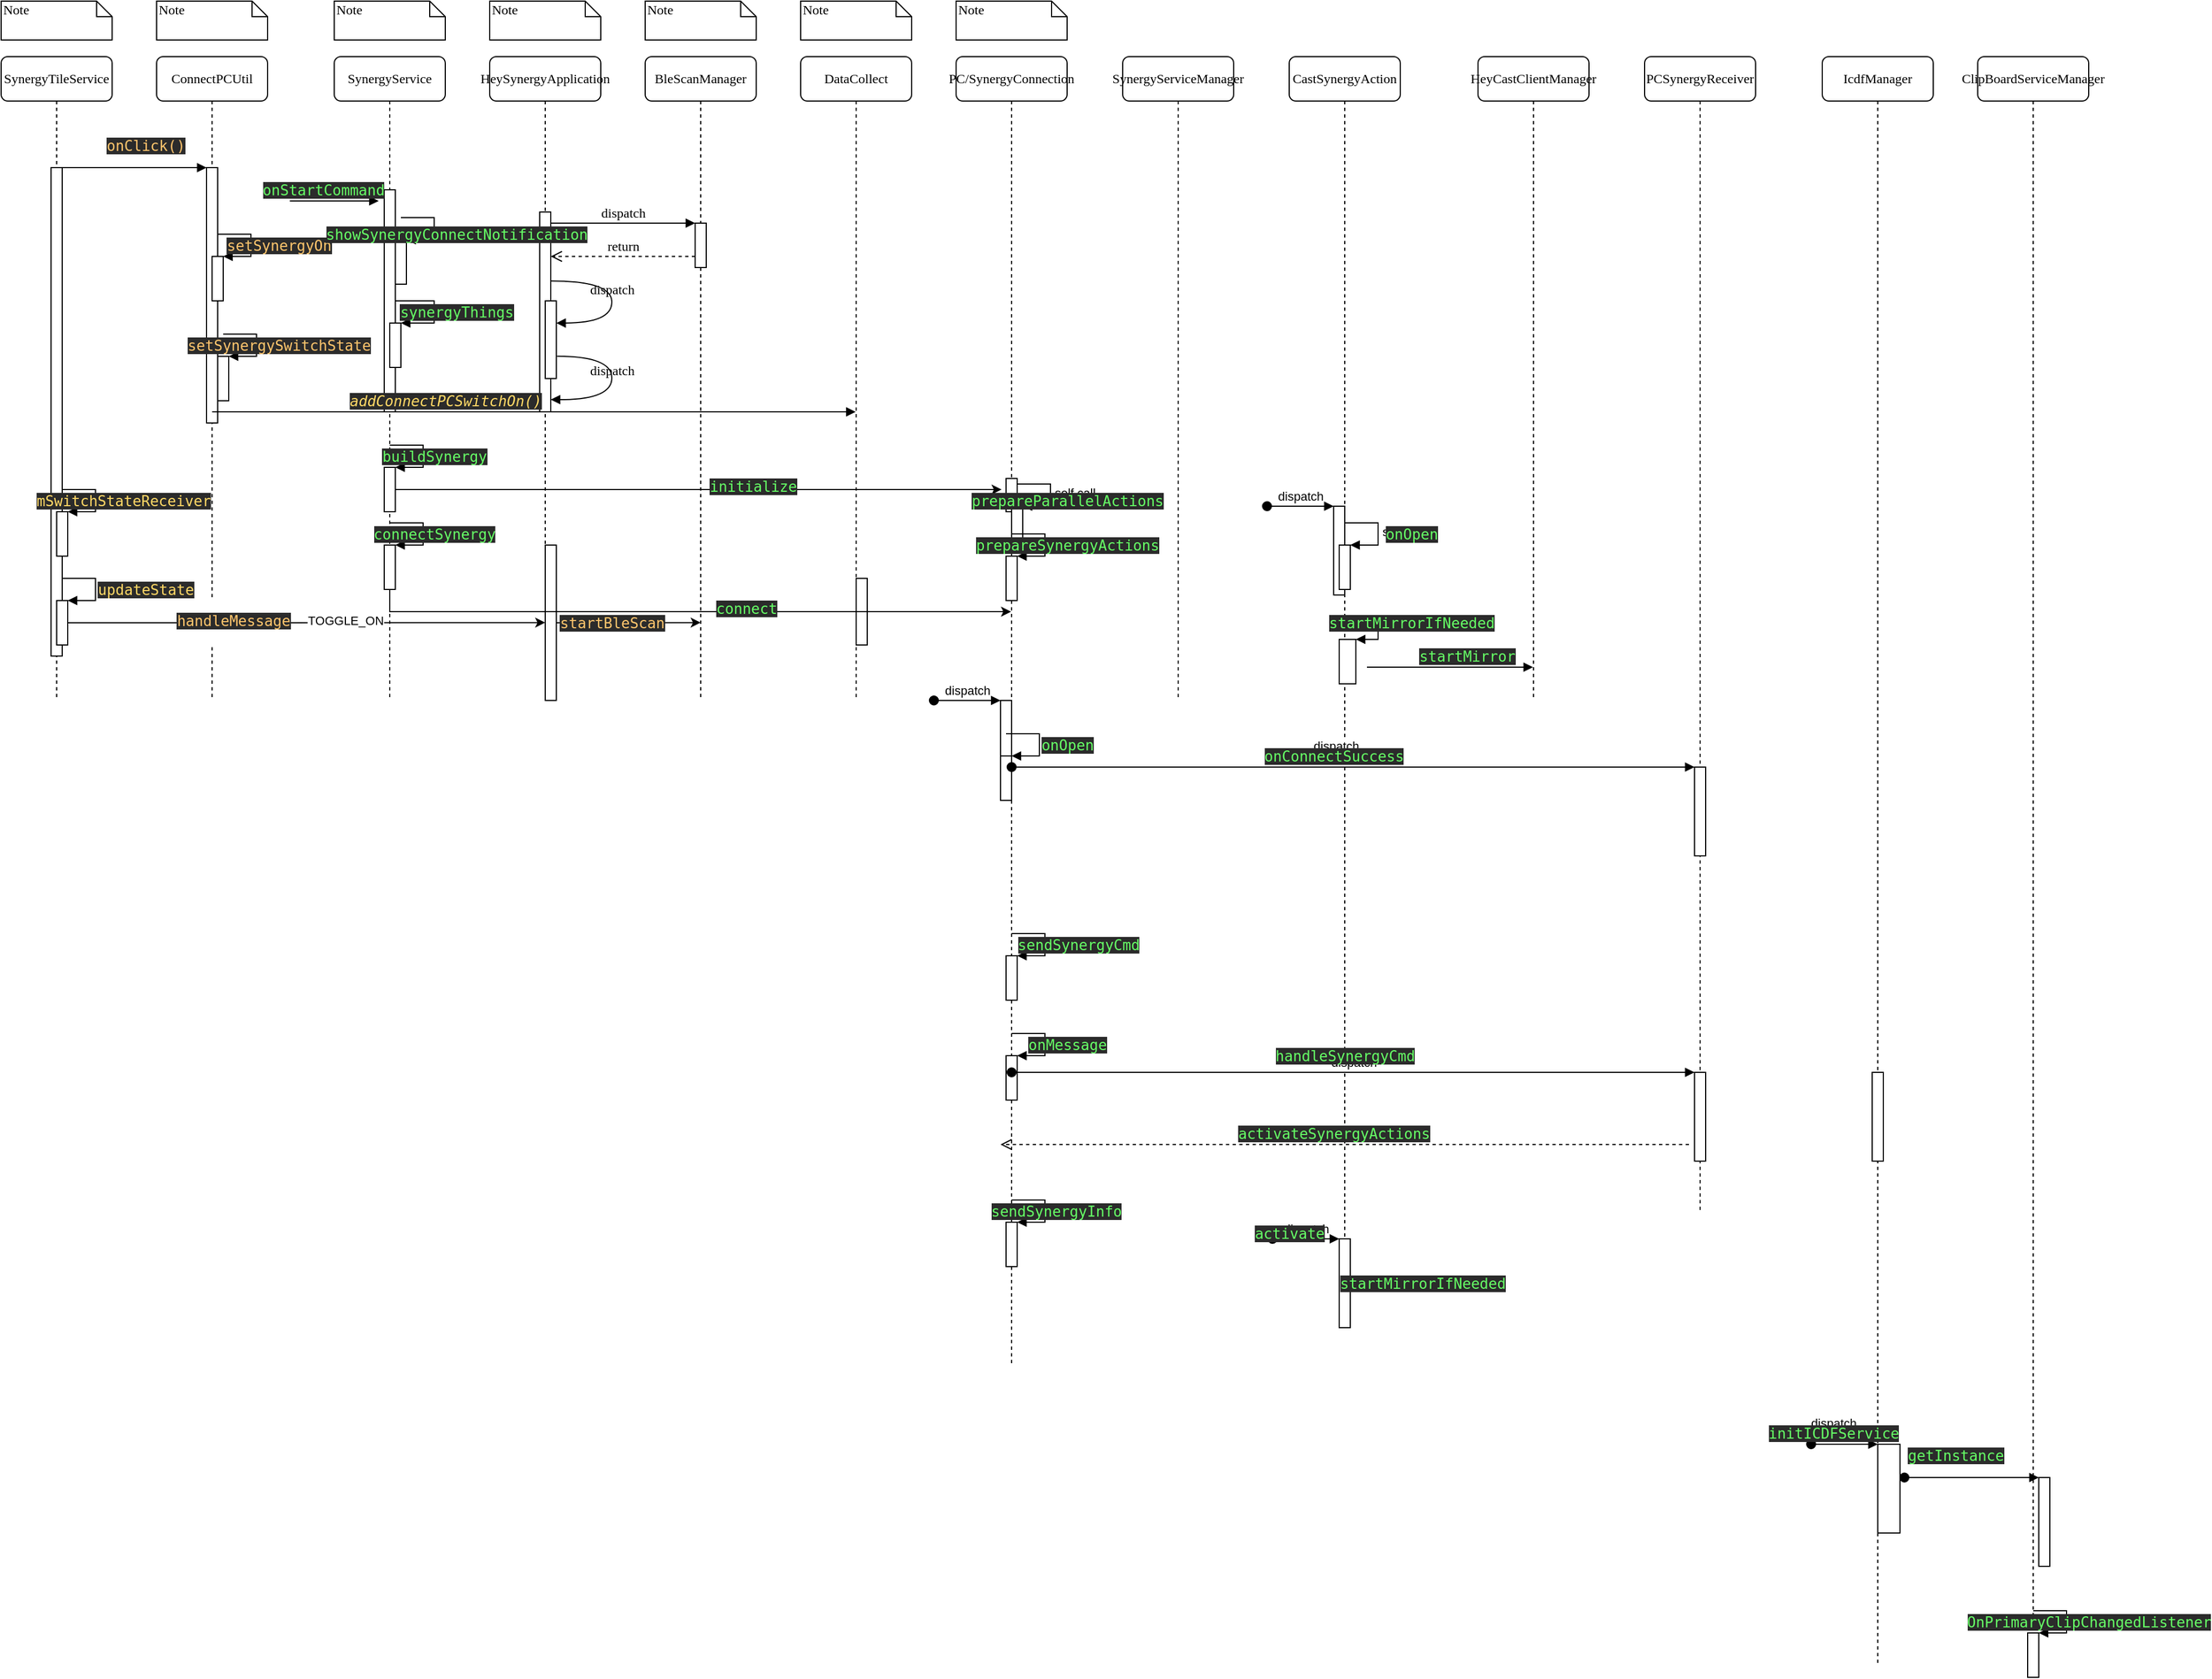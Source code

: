 <mxfile version="14.7.3" type="github">
  <diagram name="Page-1" id="13e1069c-82ec-6db2-03f1-153e76fe0fe0">
    <mxGraphModel dx="2031" dy="1089" grid="1" gridSize="10" guides="1" tooltips="1" connect="1" arrows="0" fold="1" page="1" pageScale="1" pageWidth="1100" pageHeight="850" background="none" math="0" shadow="0">
      <root>
        <mxCell id="0" />
        <mxCell id="1" parent="0" />
        <mxCell id="7baba1c4bc27f4b0-2" value="ConnectPCUtil" style="shape=umlLifeline;perimeter=lifelinePerimeter;whiteSpace=wrap;html=1;container=1;collapsible=0;recursiveResize=0;outlineConnect=0;rounded=1;shadow=0;comic=0;labelBackgroundColor=none;strokeWidth=1;fontFamily=Verdana;fontSize=12;align=center;" parent="1" vertex="1">
          <mxGeometry x="240" y="80" width="100" height="580" as="geometry" />
        </mxCell>
        <mxCell id="7baba1c4bc27f4b0-10" value="" style="html=1;points=[];perimeter=orthogonalPerimeter;rounded=0;shadow=0;comic=0;labelBackgroundColor=none;strokeWidth=1;fontFamily=Verdana;fontSize=12;align=center;" parent="7baba1c4bc27f4b0-2" vertex="1">
          <mxGeometry x="45" y="100" width="10" height="230" as="geometry" />
        </mxCell>
        <mxCell id="bZ2BYmwptKXmW-rIYZp9-3" value="" style="html=1;points=[];perimeter=orthogonalPerimeter;" vertex="1" parent="7baba1c4bc27f4b0-2">
          <mxGeometry x="50" y="180" width="10" height="40" as="geometry" />
        </mxCell>
        <mxCell id="bZ2BYmwptKXmW-rIYZp9-4" value="self call" style="edgeStyle=orthogonalEdgeStyle;html=1;align=left;spacingLeft=2;endArrow=block;rounded=0;entryX=1;entryY=0;" edge="1" target="bZ2BYmwptKXmW-rIYZp9-3" parent="7baba1c4bc27f4b0-2">
          <mxGeometry relative="1" as="geometry">
            <mxPoint x="55" y="160" as="sourcePoint" />
            <Array as="points">
              <mxPoint x="85" y="160" />
            </Array>
          </mxGeometry>
        </mxCell>
        <mxCell id="bZ2BYmwptKXmW-rIYZp9-6" value="" style="html=1;points=[];perimeter=orthogonalPerimeter;" vertex="1" parent="7baba1c4bc27f4b0-2">
          <mxGeometry x="55" y="270" width="10" height="40" as="geometry" />
        </mxCell>
        <mxCell id="bZ2BYmwptKXmW-rIYZp9-7" value="self call" style="edgeStyle=orthogonalEdgeStyle;html=1;align=left;spacingLeft=2;endArrow=block;rounded=0;entryX=1;entryY=0;" edge="1" target="bZ2BYmwptKXmW-rIYZp9-6" parent="7baba1c4bc27f4b0-2">
          <mxGeometry relative="1" as="geometry">
            <mxPoint x="60" y="250" as="sourcePoint" />
            <Array as="points">
              <mxPoint x="90" y="250" />
            </Array>
          </mxGeometry>
        </mxCell>
        <mxCell id="7baba1c4bc27f4b0-3" value="SynergyService" style="shape=umlLifeline;perimeter=lifelinePerimeter;whiteSpace=wrap;html=1;container=1;collapsible=0;recursiveResize=0;outlineConnect=0;rounded=1;shadow=0;comic=0;labelBackgroundColor=none;strokeWidth=1;fontFamily=Verdana;fontSize=12;align=center;" parent="1" vertex="1">
          <mxGeometry x="400" y="80" width="100" height="580" as="geometry" />
        </mxCell>
        <mxCell id="7baba1c4bc27f4b0-13" value="" style="html=1;points=[];perimeter=orthogonalPerimeter;rounded=0;shadow=0;comic=0;labelBackgroundColor=none;strokeWidth=1;fontFamily=Verdana;fontSize=12;align=center;" parent="7baba1c4bc27f4b0-3" vertex="1">
          <mxGeometry x="45" y="120" width="10" height="200" as="geometry" />
        </mxCell>
        <mxCell id="bZ2BYmwptKXmW-rIYZp9-30" value="" style="html=1;points=[];perimeter=orthogonalPerimeter;" vertex="1" parent="7baba1c4bc27f4b0-3">
          <mxGeometry x="55" y="165" width="10" height="40" as="geometry" />
        </mxCell>
        <mxCell id="bZ2BYmwptKXmW-rIYZp9-31" value="self call" style="edgeStyle=orthogonalEdgeStyle;html=1;align=left;spacingLeft=2;endArrow=block;rounded=0;entryX=1;entryY=0;" edge="1" target="bZ2BYmwptKXmW-rIYZp9-30" parent="7baba1c4bc27f4b0-3">
          <mxGeometry x="0.2" y="20" relative="1" as="geometry">
            <mxPoint x="60" y="145" as="sourcePoint" />
            <Array as="points">
              <mxPoint x="90" y="145" />
            </Array>
            <mxPoint as="offset" />
          </mxGeometry>
        </mxCell>
        <mxCell id="bZ2BYmwptKXmW-rIYZp9-33" value="" style="html=1;points=[];perimeter=orthogonalPerimeter;" vertex="1" parent="7baba1c4bc27f4b0-3">
          <mxGeometry x="50" y="240" width="10" height="40" as="geometry" />
        </mxCell>
        <mxCell id="bZ2BYmwptKXmW-rIYZp9-34" value="self call" style="edgeStyle=orthogonalEdgeStyle;html=1;align=left;spacingLeft=2;endArrow=block;rounded=0;entryX=1;entryY=0;" edge="1" target="bZ2BYmwptKXmW-rIYZp9-33" parent="7baba1c4bc27f4b0-3">
          <mxGeometry relative="1" as="geometry">
            <mxPoint x="55" y="220" as="sourcePoint" />
            <Array as="points">
              <mxPoint x="90" y="220" />
              <mxPoint x="90" y="240" />
            </Array>
          </mxGeometry>
        </mxCell>
        <mxCell id="bZ2BYmwptKXmW-rIYZp9-36" value="" style="html=1;points=[];perimeter=orthogonalPerimeter;" vertex="1" parent="7baba1c4bc27f4b0-3">
          <mxGeometry x="45" y="370" width="10" height="40" as="geometry" />
        </mxCell>
        <mxCell id="bZ2BYmwptKXmW-rIYZp9-37" value="self call" style="edgeStyle=orthogonalEdgeStyle;html=1;align=left;spacingLeft=2;endArrow=block;rounded=0;entryX=1;entryY=0;" edge="1" target="bZ2BYmwptKXmW-rIYZp9-36" parent="7baba1c4bc27f4b0-3">
          <mxGeometry relative="1" as="geometry">
            <mxPoint x="50" y="350" as="sourcePoint" />
            <Array as="points">
              <mxPoint x="80" y="350" />
            </Array>
          </mxGeometry>
        </mxCell>
        <mxCell id="bZ2BYmwptKXmW-rIYZp9-39" value="" style="html=1;points=[];perimeter=orthogonalPerimeter;" vertex="1" parent="7baba1c4bc27f4b0-3">
          <mxGeometry x="45" y="440" width="10" height="40" as="geometry" />
        </mxCell>
        <mxCell id="bZ2BYmwptKXmW-rIYZp9-40" value="self call" style="edgeStyle=orthogonalEdgeStyle;html=1;align=left;spacingLeft=2;endArrow=block;rounded=0;entryX=1;entryY=0;" edge="1" target="bZ2BYmwptKXmW-rIYZp9-39" parent="7baba1c4bc27f4b0-3">
          <mxGeometry relative="1" as="geometry">
            <mxPoint x="50" y="420" as="sourcePoint" />
            <Array as="points">
              <mxPoint x="80" y="420" />
            </Array>
          </mxGeometry>
        </mxCell>
        <mxCell id="7baba1c4bc27f4b0-4" value="HeySynergyApplication" style="shape=umlLifeline;perimeter=lifelinePerimeter;whiteSpace=wrap;html=1;container=1;collapsible=0;recursiveResize=0;outlineConnect=0;rounded=1;shadow=0;comic=0;labelBackgroundColor=none;strokeWidth=1;fontFamily=Verdana;fontSize=12;align=center;" parent="1" vertex="1">
          <mxGeometry x="540" y="80" width="100" height="580" as="geometry" />
        </mxCell>
        <mxCell id="7baba1c4bc27f4b0-5" value="BleScanManager" style="shape=umlLifeline;perimeter=lifelinePerimeter;whiteSpace=wrap;html=1;container=1;collapsible=0;recursiveResize=0;outlineConnect=0;rounded=1;shadow=0;comic=0;labelBackgroundColor=none;strokeWidth=1;fontFamily=Verdana;fontSize=12;align=center;" parent="1" vertex="1">
          <mxGeometry x="680" y="80" width="100" height="580" as="geometry" />
        </mxCell>
        <mxCell id="7baba1c4bc27f4b0-6" value="DataCollect" style="shape=umlLifeline;perimeter=lifelinePerimeter;whiteSpace=wrap;html=1;container=1;collapsible=0;recursiveResize=0;outlineConnect=0;rounded=1;shadow=0;comic=0;labelBackgroundColor=none;strokeWidth=1;fontFamily=Verdana;fontSize=12;align=center;" parent="1" vertex="1">
          <mxGeometry x="820" y="80" width="100" height="580" as="geometry" />
        </mxCell>
        <mxCell id="7baba1c4bc27f4b0-7" value="PC/SynergyConnection" style="shape=umlLifeline;perimeter=lifelinePerimeter;whiteSpace=wrap;html=1;container=1;collapsible=0;recursiveResize=0;outlineConnect=0;rounded=1;shadow=0;comic=0;labelBackgroundColor=none;strokeWidth=1;fontFamily=Verdana;fontSize=12;align=center;" parent="1" vertex="1">
          <mxGeometry x="960" y="80" width="100" height="1180" as="geometry" />
        </mxCell>
        <mxCell id="bZ2BYmwptKXmW-rIYZp9-73" value="" style="html=1;points=[];perimeter=orthogonalPerimeter;" vertex="1" parent="7baba1c4bc27f4b0-7">
          <mxGeometry x="40" y="580" width="10" height="80" as="geometry" />
        </mxCell>
        <mxCell id="bZ2BYmwptKXmW-rIYZp9-74" value="dispatch" style="html=1;verticalAlign=bottom;startArrow=oval;endArrow=block;startSize=8;" edge="1" target="bZ2BYmwptKXmW-rIYZp9-73" parent="7baba1c4bc27f4b0-7">
          <mxGeometry relative="1" as="geometry">
            <mxPoint x="-20" y="580" as="sourcePoint" />
          </mxGeometry>
        </mxCell>
        <mxCell id="bZ2BYmwptKXmW-rIYZp9-75" value="" style="html=1;points=[];perimeter=orthogonalPerimeter;" vertex="1" parent="7baba1c4bc27f4b0-7">
          <mxGeometry x="40" y="630" width="10" height="40" as="geometry" />
        </mxCell>
        <mxCell id="bZ2BYmwptKXmW-rIYZp9-76" value="self call" style="edgeStyle=orthogonalEdgeStyle;html=1;align=left;spacingLeft=2;endArrow=block;rounded=0;entryX=1;entryY=0;" edge="1" target="bZ2BYmwptKXmW-rIYZp9-75" parent="7baba1c4bc27f4b0-7">
          <mxGeometry relative="1" as="geometry">
            <mxPoint x="45" y="610" as="sourcePoint" />
            <Array as="points">
              <mxPoint x="75" y="610" />
            </Array>
          </mxGeometry>
        </mxCell>
        <mxCell id="bZ2BYmwptKXmW-rIYZp9-86" value="" style="html=1;points=[];perimeter=orthogonalPerimeter;" vertex="1" parent="7baba1c4bc27f4b0-7">
          <mxGeometry x="45" y="810" width="10" height="40" as="geometry" />
        </mxCell>
        <mxCell id="bZ2BYmwptKXmW-rIYZp9-87" value="self call" style="edgeStyle=orthogonalEdgeStyle;html=1;align=left;spacingLeft=2;endArrow=block;rounded=0;entryX=1;entryY=0;" edge="1" target="bZ2BYmwptKXmW-rIYZp9-86" parent="7baba1c4bc27f4b0-7">
          <mxGeometry relative="1" as="geometry">
            <mxPoint x="50" y="790" as="sourcePoint" />
            <Array as="points">
              <mxPoint x="80" y="790" />
            </Array>
          </mxGeometry>
        </mxCell>
        <mxCell id="bZ2BYmwptKXmW-rIYZp9-89" value="" style="html=1;points=[];perimeter=orthogonalPerimeter;" vertex="1" parent="7baba1c4bc27f4b0-7">
          <mxGeometry x="45" y="900" width="10" height="40" as="geometry" />
        </mxCell>
        <mxCell id="bZ2BYmwptKXmW-rIYZp9-90" value="self call" style="edgeStyle=orthogonalEdgeStyle;html=1;align=left;spacingLeft=2;endArrow=block;rounded=0;entryX=1;entryY=0;" edge="1" target="bZ2BYmwptKXmW-rIYZp9-89" parent="7baba1c4bc27f4b0-7">
          <mxGeometry relative="1" as="geometry">
            <mxPoint x="50" y="880" as="sourcePoint" />
            <Array as="points">
              <mxPoint x="80" y="880" />
            </Array>
          </mxGeometry>
        </mxCell>
        <mxCell id="bZ2BYmwptKXmW-rIYZp9-97" value="" style="html=1;points=[];perimeter=orthogonalPerimeter;" vertex="1" parent="7baba1c4bc27f4b0-7">
          <mxGeometry x="45" y="1050" width="10" height="40" as="geometry" />
        </mxCell>
        <mxCell id="bZ2BYmwptKXmW-rIYZp9-98" value="self call" style="edgeStyle=orthogonalEdgeStyle;html=1;align=left;spacingLeft=2;endArrow=block;rounded=0;entryX=1;entryY=0;" edge="1" target="bZ2BYmwptKXmW-rIYZp9-97" parent="7baba1c4bc27f4b0-7">
          <mxGeometry relative="1" as="geometry">
            <mxPoint x="50" y="1030" as="sourcePoint" />
            <Array as="points">
              <mxPoint x="80" y="1030" />
            </Array>
          </mxGeometry>
        </mxCell>
        <mxCell id="7baba1c4bc27f4b0-8" value="SynergyTileService" style="shape=umlLifeline;perimeter=lifelinePerimeter;whiteSpace=wrap;html=1;container=1;collapsible=0;recursiveResize=0;outlineConnect=0;rounded=1;shadow=0;comic=0;labelBackgroundColor=none;strokeWidth=1;fontFamily=Verdana;fontSize=12;align=center;" parent="1" vertex="1">
          <mxGeometry x="100" y="80" width="100" height="580" as="geometry" />
        </mxCell>
        <mxCell id="7baba1c4bc27f4b0-9" value="" style="html=1;points=[];perimeter=orthogonalPerimeter;rounded=0;shadow=0;comic=0;labelBackgroundColor=none;strokeWidth=1;fontFamily=Verdana;fontSize=12;align=center;" parent="7baba1c4bc27f4b0-8" vertex="1">
          <mxGeometry x="45" y="100" width="10" height="440" as="geometry" />
        </mxCell>
        <mxCell id="bZ2BYmwptKXmW-rIYZp9-11" value="" style="html=1;points=[];perimeter=orthogonalPerimeter;" vertex="1" parent="7baba1c4bc27f4b0-8">
          <mxGeometry x="50" y="410" width="10" height="40" as="geometry" />
        </mxCell>
        <mxCell id="bZ2BYmwptKXmW-rIYZp9-12" value="self call" style="edgeStyle=orthogonalEdgeStyle;html=1;align=left;spacingLeft=2;endArrow=block;rounded=0;entryX=1;entryY=0;" edge="1" target="bZ2BYmwptKXmW-rIYZp9-11" parent="7baba1c4bc27f4b0-8">
          <mxGeometry relative="1" as="geometry">
            <mxPoint x="55" y="390" as="sourcePoint" />
            <Array as="points">
              <mxPoint x="85" y="390" />
            </Array>
          </mxGeometry>
        </mxCell>
        <mxCell id="bZ2BYmwptKXmW-rIYZp9-14" value="" style="html=1;points=[];perimeter=orthogonalPerimeter;" vertex="1" parent="7baba1c4bc27f4b0-8">
          <mxGeometry x="50" y="490" width="10" height="40" as="geometry" />
        </mxCell>
        <mxCell id="bZ2BYmwptKXmW-rIYZp9-15" value="self call" style="edgeStyle=orthogonalEdgeStyle;html=1;align=left;spacingLeft=2;endArrow=block;rounded=0;entryX=1;entryY=0;" edge="1" target="bZ2BYmwptKXmW-rIYZp9-14" parent="7baba1c4bc27f4b0-8">
          <mxGeometry x="0.067" y="25" relative="1" as="geometry">
            <mxPoint x="55" y="470" as="sourcePoint" />
            <Array as="points">
              <mxPoint x="85" y="470" />
            </Array>
            <mxPoint as="offset" />
          </mxGeometry>
        </mxCell>
        <mxCell id="7baba1c4bc27f4b0-16" value="" style="html=1;points=[];perimeter=orthogonalPerimeter;rounded=0;shadow=0;comic=0;labelBackgroundColor=none;strokeWidth=1;fontFamily=Verdana;fontSize=12;align=center;" parent="1" vertex="1">
          <mxGeometry x="585" y="220" width="10" height="180" as="geometry" />
        </mxCell>
        <mxCell id="7baba1c4bc27f4b0-19" value="" style="html=1;points=[];perimeter=orthogonalPerimeter;rounded=0;shadow=0;comic=0;labelBackgroundColor=none;strokeWidth=1;fontFamily=Verdana;fontSize=12;align=center;" parent="1" vertex="1">
          <mxGeometry x="725" y="230" width="10" height="40" as="geometry" />
        </mxCell>
        <mxCell id="7baba1c4bc27f4b0-20" value="dispatch" style="html=1;verticalAlign=bottom;endArrow=block;entryX=0;entryY=0;labelBackgroundColor=none;fontFamily=Verdana;fontSize=12;edgeStyle=elbowEdgeStyle;elbow=vertical;" parent="1" source="7baba1c4bc27f4b0-16" target="7baba1c4bc27f4b0-19" edge="1">
          <mxGeometry relative="1" as="geometry">
            <mxPoint x="650" y="230" as="sourcePoint" />
          </mxGeometry>
        </mxCell>
        <mxCell id="7baba1c4bc27f4b0-21" value="return" style="html=1;verticalAlign=bottom;endArrow=open;dashed=1;endSize=8;labelBackgroundColor=none;fontFamily=Verdana;fontSize=12;edgeStyle=elbowEdgeStyle;elbow=vertical;" parent="1" source="7baba1c4bc27f4b0-19" target="7baba1c4bc27f4b0-16" edge="1">
          <mxGeometry relative="1" as="geometry">
            <mxPoint x="650" y="306" as="targetPoint" />
            <Array as="points">
              <mxPoint x="670" y="260" />
              <mxPoint x="700" y="260" />
            </Array>
          </mxGeometry>
        </mxCell>
        <mxCell id="bZ2BYmwptKXmW-rIYZp9-26" style="edgeStyle=orthogonalEdgeStyle;rounded=0;orthogonalLoop=1;jettySize=auto;html=1;entryX=0.5;entryY=0.879;entryDx=0;entryDy=0;entryPerimeter=0;" edge="1" parent="1" source="7baba1c4bc27f4b0-22" target="7baba1c4bc27f4b0-5">
          <mxGeometry relative="1" as="geometry" />
        </mxCell>
        <mxCell id="7baba1c4bc27f4b0-22" value="" style="html=1;points=[];perimeter=orthogonalPerimeter;rounded=0;shadow=0;comic=0;labelBackgroundColor=none;strokeWidth=1;fontFamily=Verdana;fontSize=12;align=center;" parent="1" vertex="1">
          <mxGeometry x="590" y="520" width="10" height="140" as="geometry" />
        </mxCell>
        <mxCell id="7baba1c4bc27f4b0-25" value="" style="html=1;points=[];perimeter=orthogonalPerimeter;rounded=0;shadow=0;comic=0;labelBackgroundColor=none;strokeColor=#000000;strokeWidth=1;fillColor=#FFFFFF;fontFamily=Verdana;fontSize=12;fontColor=#000000;align=center;" parent="1" vertex="1">
          <mxGeometry x="1005" y="460" width="10" height="30" as="geometry" />
        </mxCell>
        <mxCell id="7baba1c4bc27f4b0-28" value="" style="html=1;points=[];perimeter=orthogonalPerimeter;rounded=0;shadow=0;comic=0;labelBackgroundColor=none;strokeWidth=1;fontFamily=Verdana;fontSize=12;align=center;" parent="1" vertex="1">
          <mxGeometry x="870" y="550" width="10" height="60" as="geometry" />
        </mxCell>
        <mxCell id="7baba1c4bc27f4b0-11" value="dispatch" style="html=1;verticalAlign=bottom;endArrow=block;entryX=0;entryY=0;labelBackgroundColor=none;fontFamily=Verdana;fontSize=12;edgeStyle=elbowEdgeStyle;elbow=vertical;" parent="1" source="7baba1c4bc27f4b0-9" target="7baba1c4bc27f4b0-10" edge="1">
          <mxGeometry y="10" relative="1" as="geometry">
            <mxPoint x="220" y="190" as="sourcePoint" />
            <mxPoint as="offset" />
          </mxGeometry>
        </mxCell>
        <mxCell id="7baba1c4bc27f4b0-34" value="" style="html=1;points=[];perimeter=orthogonalPerimeter;rounded=0;shadow=0;comic=0;labelBackgroundColor=none;strokeWidth=1;fontFamily=Verdana;fontSize=12;align=center;" parent="1" vertex="1">
          <mxGeometry x="590" y="300" width="10" height="70" as="geometry" />
        </mxCell>
        <mxCell id="7baba1c4bc27f4b0-35" value="dispatch" style="html=1;verticalAlign=bottom;endArrow=block;labelBackgroundColor=none;fontFamily=Verdana;fontSize=12;elbow=vertical;edgeStyle=orthogonalEdgeStyle;curved=1;entryX=1;entryY=0.286;entryPerimeter=0;exitX=1.038;exitY=0.345;exitPerimeter=0;" parent="1" source="7baba1c4bc27f4b0-16" target="7baba1c4bc27f4b0-34" edge="1">
          <mxGeometry relative="1" as="geometry">
            <mxPoint x="465" y="230" as="sourcePoint" />
            <mxPoint x="595" y="230" as="targetPoint" />
            <Array as="points">
              <mxPoint x="650" y="282" />
              <mxPoint x="650" y="320" />
            </Array>
          </mxGeometry>
        </mxCell>
        <mxCell id="7baba1c4bc27f4b0-36" value="dispatch" style="html=1;verticalAlign=bottom;endArrow=block;labelBackgroundColor=none;fontFamily=Verdana;fontSize=12;elbow=vertical;edgeStyle=orthogonalEdgeStyle;curved=1;exitX=1.066;exitY=0.713;exitPerimeter=0;" parent="1" source="7baba1c4bc27f4b0-34" edge="1">
          <mxGeometry relative="1" as="geometry">
            <mxPoint x="610.333" y="350" as="sourcePoint" />
            <mxPoint x="595" y="389" as="targetPoint" />
            <Array as="points">
              <mxPoint x="650" y="350" />
              <mxPoint x="650" y="389" />
            </Array>
          </mxGeometry>
        </mxCell>
        <mxCell id="7baba1c4bc27f4b0-40" value="Note" style="shape=note;whiteSpace=wrap;html=1;size=14;verticalAlign=top;align=left;spacingTop=-6;rounded=0;shadow=0;comic=0;labelBackgroundColor=none;strokeWidth=1;fontFamily=Verdana;fontSize=12" parent="1" vertex="1">
          <mxGeometry x="100" y="30" width="100" height="35" as="geometry" />
        </mxCell>
        <mxCell id="7baba1c4bc27f4b0-41" value="Note" style="shape=note;whiteSpace=wrap;html=1;size=14;verticalAlign=top;align=left;spacingTop=-6;rounded=0;shadow=0;comic=0;labelBackgroundColor=none;strokeWidth=1;fontFamily=Verdana;fontSize=12" parent="1" vertex="1">
          <mxGeometry x="240" y="30" width="100" height="35" as="geometry" />
        </mxCell>
        <mxCell id="7baba1c4bc27f4b0-42" value="Note" style="shape=note;whiteSpace=wrap;html=1;size=14;verticalAlign=top;align=left;spacingTop=-6;rounded=0;shadow=0;comic=0;labelBackgroundColor=none;strokeWidth=1;fontFamily=Verdana;fontSize=12" parent="1" vertex="1">
          <mxGeometry x="400" y="30" width="100" height="35" as="geometry" />
        </mxCell>
        <mxCell id="7baba1c4bc27f4b0-43" value="Note" style="shape=note;whiteSpace=wrap;html=1;size=14;verticalAlign=top;align=left;spacingTop=-6;rounded=0;shadow=0;comic=0;labelBackgroundColor=none;strokeWidth=1;fontFamily=Verdana;fontSize=12" parent="1" vertex="1">
          <mxGeometry x="540" y="30" width="100" height="35" as="geometry" />
        </mxCell>
        <mxCell id="7baba1c4bc27f4b0-44" value="Note" style="shape=note;whiteSpace=wrap;html=1;size=14;verticalAlign=top;align=left;spacingTop=-6;rounded=0;shadow=0;comic=0;labelBackgroundColor=none;strokeWidth=1;fontFamily=Verdana;fontSize=12" parent="1" vertex="1">
          <mxGeometry x="680" y="30" width="100" height="35" as="geometry" />
        </mxCell>
        <mxCell id="7baba1c4bc27f4b0-45" value="Note" style="shape=note;whiteSpace=wrap;html=1;size=14;verticalAlign=top;align=left;spacingTop=-6;rounded=0;shadow=0;comic=0;labelBackgroundColor=none;strokeWidth=1;fontFamily=Verdana;fontSize=12" parent="1" vertex="1">
          <mxGeometry x="820" y="30" width="100" height="35" as="geometry" />
        </mxCell>
        <mxCell id="7baba1c4bc27f4b0-46" value="Note" style="shape=note;whiteSpace=wrap;html=1;size=14;verticalAlign=top;align=left;spacingTop=-6;rounded=0;shadow=0;comic=0;labelBackgroundColor=none;strokeWidth=1;fontFamily=Verdana;fontSize=12" parent="1" vertex="1">
          <mxGeometry x="960" y="30" width="100" height="35" as="geometry" />
        </mxCell>
        <mxCell id="bZ2BYmwptKXmW-rIYZp9-2" value="&lt;pre style=&quot;background-color: #2b2b2b ; color: #a9b7c6 ; font-family: &amp;#34;jetbrains mono&amp;#34; , monospace ; font-size: 9.8pt&quot;&gt;&lt;span style=&quot;color: #ffc66d&quot;&gt;onClick()&lt;/span&gt;&lt;/pre&gt;" style="text;html=1;align=center;verticalAlign=middle;resizable=0;points=[];autosize=1;strokeColor=none;" vertex="1" parent="1">
          <mxGeometry x="190" y="135" width="80" height="50" as="geometry" />
        </mxCell>
        <mxCell id="bZ2BYmwptKXmW-rIYZp9-5" value="&lt;pre style=&quot;background-color: #2b2b2b ; color: #a9b7c6 ; font-family: &amp;#34;jetbrains mono&amp;#34; , monospace ; font-size: 9.8pt&quot;&gt;&lt;span style=&quot;color: #ffc66d&quot;&gt;setSynergyOn&lt;/span&gt;&lt;/pre&gt;" style="text;html=1;align=center;verticalAlign=middle;resizable=0;points=[];autosize=1;strokeColor=none;" vertex="1" parent="1">
          <mxGeometry x="300" y="225" width="100" height="50" as="geometry" />
        </mxCell>
        <mxCell id="bZ2BYmwptKXmW-rIYZp9-8" value="&lt;pre style=&quot;background-color: #2b2b2b ; color: #a9b7c6 ; font-family: &amp;#34;jetbrains mono&amp;#34; , monospace ; font-size: 9.8pt&quot;&gt;&lt;span style=&quot;color: #ffc66d&quot;&gt;setSynergySwitchState&lt;/span&gt;&lt;/pre&gt;" style="text;html=1;align=center;verticalAlign=middle;resizable=0;points=[];autosize=1;strokeColor=none;" vertex="1" parent="1">
          <mxGeometry x="270" y="315" width="160" height="50" as="geometry" />
        </mxCell>
        <mxCell id="bZ2BYmwptKXmW-rIYZp9-9" value="dispatch" style="html=1;verticalAlign=bottom;endArrow=block;" edge="1" parent="1" source="7baba1c4bc27f4b0-2" target="7baba1c4bc27f4b0-6">
          <mxGeometry x="-0.24" width="80" relative="1" as="geometry">
            <mxPoint x="510" y="350" as="sourcePoint" />
            <mxPoint x="590" y="350" as="targetPoint" />
            <Array as="points">
              <mxPoint x="510" y="400" />
            </Array>
            <mxPoint x="1" as="offset" />
          </mxGeometry>
        </mxCell>
        <mxCell id="bZ2BYmwptKXmW-rIYZp9-10" value="&lt;pre style=&quot;background-color: rgb(43 , 43 , 43) ; font-family: &amp;#34;jetbrains mono&amp;#34; , monospace ; font-size: 9.8pt&quot;&gt;&lt;span style=&quot;font-style: italic&quot;&gt;&lt;font color=&quot;#ffd966&quot;&gt;addConnectPCSwitchOn()&lt;/font&gt;&lt;/span&gt;&lt;/pre&gt;" style="text;html=1;align=center;verticalAlign=middle;resizable=0;points=[];autosize=1;strokeColor=none;" vertex="1" parent="1">
          <mxGeometry x="415" y="365" width="170" height="50" as="geometry" />
        </mxCell>
        <mxCell id="bZ2BYmwptKXmW-rIYZp9-13" value="&lt;pre style=&quot;background-color: rgb(43 , 43 , 43) ; font-family: &amp;#34;jetbrains mono&amp;#34; , monospace ; font-size: 9.8pt&quot;&gt;&lt;font color=&quot;#ffd966&quot;&gt;mSwitchStateReceiver&lt;/font&gt;&lt;/pre&gt;" style="text;html=1;align=center;verticalAlign=middle;resizable=0;points=[];autosize=1;strokeColor=none;" vertex="1" parent="1">
          <mxGeometry x="130" y="455" width="160" height="50" as="geometry" />
        </mxCell>
        <mxCell id="bZ2BYmwptKXmW-rIYZp9-17" value="&lt;pre style=&quot;background-color: rgb(43 , 43 , 43) ; font-family: &amp;#34;jetbrains mono&amp;#34; , monospace ; font-size: 9.8pt&quot;&gt;&lt;font color=&quot;#ffd966&quot;&gt;updateState&lt;/font&gt;&lt;/pre&gt;" style="text;html=1;align=center;verticalAlign=middle;resizable=0;points=[];autosize=1;strokeColor=none;" vertex="1" parent="1">
          <mxGeometry x="185" y="535" width="90" height="50" as="geometry" />
        </mxCell>
        <mxCell id="bZ2BYmwptKXmW-rIYZp9-23" style="edgeStyle=orthogonalEdgeStyle;rounded=0;orthogonalLoop=1;jettySize=auto;html=1;entryX=0.5;entryY=0.879;entryDx=0;entryDy=0;entryPerimeter=0;" edge="1" parent="1" source="bZ2BYmwptKXmW-rIYZp9-14" target="7baba1c4bc27f4b0-4">
          <mxGeometry relative="1" as="geometry" />
        </mxCell>
        <mxCell id="bZ2BYmwptKXmW-rIYZp9-24" value="&lt;pre style=&quot;background-color: #2b2b2b ; color: #a9b7c6 ; font-family: &amp;#34;jetbrains mono&amp;#34; , monospace ; font-size: 9.8pt&quot;&gt;&lt;span style=&quot;color: #ffc66d&quot;&gt;handleMessage&lt;/span&gt;&lt;/pre&gt;" style="edgeLabel;html=1;align=center;verticalAlign=middle;resizable=0;points=[];" vertex="1" connectable="0" parent="bZ2BYmwptKXmW-rIYZp9-23">
          <mxGeometry x="-0.205" y="2" relative="1" as="geometry">
            <mxPoint x="-22" as="offset" />
          </mxGeometry>
        </mxCell>
        <mxCell id="bZ2BYmwptKXmW-rIYZp9-25" value="TOGGLE_ON" style="edgeLabel;html=1;align=center;verticalAlign=middle;resizable=0;points=[];" vertex="1" connectable="0" parent="bZ2BYmwptKXmW-rIYZp9-23">
          <mxGeometry x="0.131" y="2" relative="1" as="geometry">
            <mxPoint x="6" as="offset" />
          </mxGeometry>
        </mxCell>
        <mxCell id="bZ2BYmwptKXmW-rIYZp9-27" value="&lt;pre style=&quot;background-color: #2b2b2b ; color: #a9b7c6 ; font-family: &amp;#34;jetbrains mono&amp;#34; , monospace ; font-size: 9.8pt&quot;&gt;&lt;span style=&quot;color: #ffc66d&quot;&gt;startBleScan&lt;/span&gt;&lt;/pre&gt;" style="text;html=1;align=center;verticalAlign=middle;resizable=0;points=[];autosize=1;strokeColor=none;" vertex="1" parent="1">
          <mxGeometry x="600" y="565" width="100" height="50" as="geometry" />
        </mxCell>
        <mxCell id="bZ2BYmwptKXmW-rIYZp9-28" value="dispatch" style="html=1;verticalAlign=bottom;endArrow=block;" edge="1" parent="1">
          <mxGeometry width="80" relative="1" as="geometry">
            <mxPoint x="360" y="210" as="sourcePoint" />
            <mxPoint x="440" y="210" as="targetPoint" />
          </mxGeometry>
        </mxCell>
        <mxCell id="bZ2BYmwptKXmW-rIYZp9-29" value="&lt;pre style=&quot;background-color: rgb(43 , 43 , 43) ; font-family: &amp;#34;jetbrains mono&amp;#34; , monospace ; font-size: 9.8pt&quot;&gt;&lt;font color=&quot;#66ff66&quot;&gt;onStartCommand&lt;/font&gt;&lt;/pre&gt;" style="text;html=1;align=center;verticalAlign=middle;resizable=0;points=[];autosize=1;strokeColor=none;" vertex="1" parent="1">
          <mxGeometry x="335" y="175" width="110" height="50" as="geometry" />
        </mxCell>
        <mxCell id="bZ2BYmwptKXmW-rIYZp9-32" value="&lt;pre style=&quot;background-color: rgb(43 , 43 , 43) ; font-family: &amp;#34;jetbrains mono&amp;#34; , monospace ; font-size: 9.8pt&quot;&gt;&lt;font color=&quot;#66ff66&quot;&gt;showSynergyConnectNotification&lt;/font&gt;&lt;/pre&gt;" style="text;html=1;align=center;verticalAlign=middle;resizable=0;points=[];autosize=1;strokeColor=none;" vertex="1" parent="1">
          <mxGeometry x="395" y="215" width="230" height="50" as="geometry" />
        </mxCell>
        <mxCell id="bZ2BYmwptKXmW-rIYZp9-35" value="&lt;pre style=&quot;background-color: rgb(43 , 43 , 43) ; font-family: &amp;#34;jetbrains mono&amp;#34; , monospace ; font-size: 9.8pt&quot;&gt;&lt;font color=&quot;#66ff66&quot;&gt;synergyThings&lt;/font&gt;&lt;/pre&gt;" style="text;html=1;align=center;verticalAlign=middle;resizable=0;points=[];autosize=1;strokeColor=none;" vertex="1" parent="1">
          <mxGeometry x="455" y="285" width="110" height="50" as="geometry" />
        </mxCell>
        <mxCell id="bZ2BYmwptKXmW-rIYZp9-38" value="&lt;pre style=&quot;background-color: rgb(43 , 43 , 43) ; font-family: &amp;#34;jetbrains mono&amp;#34; , monospace ; font-size: 9.8pt&quot;&gt;&lt;font color=&quot;#66ff66&quot;&gt;buildSynergy&lt;/font&gt;&lt;/pre&gt;" style="text;html=1;align=center;verticalAlign=middle;resizable=0;points=[];autosize=1;strokeColor=none;" vertex="1" parent="1">
          <mxGeometry x="440" y="415" width="100" height="50" as="geometry" />
        </mxCell>
        <mxCell id="bZ2BYmwptKXmW-rIYZp9-41" value="&lt;pre style=&quot;background-color: rgb(43 , 43 , 43) ; font-family: &amp;#34;jetbrains mono&amp;#34; , monospace ; font-size: 9.8pt&quot;&gt;&lt;font color=&quot;#66ff66&quot;&gt;connectSynergy&lt;/font&gt;&lt;/pre&gt;" style="text;html=1;align=center;verticalAlign=middle;resizable=0;points=[];autosize=1;strokeColor=none;" vertex="1" parent="1">
          <mxGeometry x="435" y="485" width="110" height="50" as="geometry" />
        </mxCell>
        <mxCell id="bZ2BYmwptKXmW-rIYZp9-43" value="SynergyServiceManager" style="shape=umlLifeline;perimeter=lifelinePerimeter;whiteSpace=wrap;html=1;container=1;collapsible=0;recursiveResize=0;outlineConnect=0;rounded=1;shadow=0;comic=0;labelBackgroundColor=none;strokeWidth=1;fontFamily=Verdana;fontSize=12;align=center;" vertex="1" parent="1">
          <mxGeometry x="1110" y="80" width="100" height="580" as="geometry" />
        </mxCell>
        <mxCell id="bZ2BYmwptKXmW-rIYZp9-44" style="edgeStyle=orthogonalEdgeStyle;rounded=0;orthogonalLoop=1;jettySize=auto;html=1;entryX=-0.4;entryY=0.333;entryDx=0;entryDy=0;entryPerimeter=0;" edge="1" parent="1" source="bZ2BYmwptKXmW-rIYZp9-36" target="7baba1c4bc27f4b0-25">
          <mxGeometry relative="1" as="geometry" />
        </mxCell>
        <mxCell id="bZ2BYmwptKXmW-rIYZp9-45" value="&lt;pre style=&quot;background-color: rgb(43 , 43 , 43) ; font-family: &amp;#34;jetbrains mono&amp;#34; , monospace ; font-size: 9.8pt&quot;&gt;&lt;font color=&quot;#66ff66&quot;&gt;initialize&lt;/font&gt;&lt;/pre&gt;" style="edgeLabel;html=1;align=center;verticalAlign=middle;resizable=0;points=[];" vertex="1" connectable="0" parent="bZ2BYmwptKXmW-rIYZp9-44">
          <mxGeometry x="0.179" y="3" relative="1" as="geometry">
            <mxPoint as="offset" />
          </mxGeometry>
        </mxCell>
        <mxCell id="bZ2BYmwptKXmW-rIYZp9-47" style="edgeStyle=orthogonalEdgeStyle;rounded=0;orthogonalLoop=1;jettySize=auto;html=1;" edge="1" parent="1" source="bZ2BYmwptKXmW-rIYZp9-39" target="7baba1c4bc27f4b0-7">
          <mxGeometry relative="1" as="geometry">
            <mxPoint x="455" y="540" as="sourcePoint" />
            <mxPoint x="1009.5" y="370" as="targetPoint" />
            <Array as="points">
              <mxPoint x="450" y="580" />
            </Array>
          </mxGeometry>
        </mxCell>
        <mxCell id="bZ2BYmwptKXmW-rIYZp9-48" value="&lt;pre style=&quot;background-color: rgb(43 , 43 , 43) ; font-family: &amp;#34;jetbrains mono&amp;#34; , monospace ; font-size: 9.8pt&quot;&gt;&lt;font color=&quot;#66ff66&quot;&gt;connect&lt;/font&gt;&lt;/pre&gt;" style="edgeLabel;html=1;align=center;verticalAlign=middle;resizable=0;points=[];" vertex="1" connectable="0" parent="bZ2BYmwptKXmW-rIYZp9-47">
          <mxGeometry x="0.176" y="3" relative="1" as="geometry">
            <mxPoint as="offset" />
          </mxGeometry>
        </mxCell>
        <mxCell id="bZ2BYmwptKXmW-rIYZp9-49" value="" style="html=1;points=[];perimeter=orthogonalPerimeter;" vertex="1" parent="1">
          <mxGeometry x="1010" y="485" width="10" height="40" as="geometry" />
        </mxCell>
        <mxCell id="bZ2BYmwptKXmW-rIYZp9-50" value="self call" style="edgeStyle=orthogonalEdgeStyle;html=1;align=left;spacingLeft=2;endArrow=block;rounded=0;entryX=1;entryY=0;" edge="1" target="bZ2BYmwptKXmW-rIYZp9-49" parent="1">
          <mxGeometry relative="1" as="geometry">
            <mxPoint x="1015" y="465" as="sourcePoint" />
            <Array as="points">
              <mxPoint x="1045" y="465" />
            </Array>
          </mxGeometry>
        </mxCell>
        <mxCell id="bZ2BYmwptKXmW-rIYZp9-51" value="&lt;pre style=&quot;background-color: rgb(43 , 43 , 43) ; font-family: &amp;#34;jetbrains mono&amp;#34; , monospace ; font-size: 9.8pt&quot;&gt;&lt;font color=&quot;#66ff66&quot;&gt;prepareParallelActions&lt;/font&gt;&lt;/pre&gt;" style="text;html=1;align=center;verticalAlign=middle;resizable=0;points=[];autosize=1;strokeColor=none;" vertex="1" parent="1">
          <mxGeometry x="975" y="455" width="170" height="50" as="geometry" />
        </mxCell>
        <mxCell id="bZ2BYmwptKXmW-rIYZp9-52" value="" style="html=1;points=[];perimeter=orthogonalPerimeter;" vertex="1" parent="1">
          <mxGeometry x="1005" y="530" width="10" height="40" as="geometry" />
        </mxCell>
        <mxCell id="bZ2BYmwptKXmW-rIYZp9-53" value="self call" style="edgeStyle=orthogonalEdgeStyle;html=1;align=left;spacingLeft=2;endArrow=block;rounded=0;entryX=1;entryY=0;" edge="1" target="bZ2BYmwptKXmW-rIYZp9-52" parent="1">
          <mxGeometry relative="1" as="geometry">
            <mxPoint x="1010" y="510" as="sourcePoint" />
            <Array as="points">
              <mxPoint x="1040" y="510" />
            </Array>
          </mxGeometry>
        </mxCell>
        <mxCell id="bZ2BYmwptKXmW-rIYZp9-56" value="&lt;pre style=&quot;background-color: rgb(43 , 43 , 43) ; font-family: &amp;#34;jetbrains mono&amp;#34; , monospace ; font-size: 9.8pt&quot;&gt;&lt;font color=&quot;#66ff66&quot;&gt;prepareSynergyActions&lt;/font&gt;&lt;/pre&gt;" style="text;html=1;align=center;verticalAlign=middle;resizable=0;points=[];autosize=1;strokeColor=none;" vertex="1" parent="1">
          <mxGeometry x="980" y="495" width="160" height="50" as="geometry" />
        </mxCell>
        <mxCell id="bZ2BYmwptKXmW-rIYZp9-58" value="CastSynergyAction" style="shape=umlLifeline;perimeter=lifelinePerimeter;whiteSpace=wrap;html=1;container=1;collapsible=0;recursiveResize=0;outlineConnect=0;rounded=1;shadow=0;comic=0;labelBackgroundColor=none;strokeWidth=1;fontFamily=Verdana;fontSize=12;align=center;" vertex="1" parent="1">
          <mxGeometry x="1260" y="80" width="100" height="1145" as="geometry" />
        </mxCell>
        <mxCell id="bZ2BYmwptKXmW-rIYZp9-59" value="" style="html=1;points=[];perimeter=orthogonalPerimeter;" vertex="1" parent="bZ2BYmwptKXmW-rIYZp9-58">
          <mxGeometry x="40" y="405" width="10" height="80" as="geometry" />
        </mxCell>
        <mxCell id="bZ2BYmwptKXmW-rIYZp9-60" value="dispatch" style="html=1;verticalAlign=bottom;startArrow=oval;endArrow=block;startSize=8;" edge="1" target="bZ2BYmwptKXmW-rIYZp9-59" parent="bZ2BYmwptKXmW-rIYZp9-58">
          <mxGeometry relative="1" as="geometry">
            <mxPoint x="-20" y="405" as="sourcePoint" />
          </mxGeometry>
        </mxCell>
        <mxCell id="bZ2BYmwptKXmW-rIYZp9-61" value="" style="html=1;points=[];perimeter=orthogonalPerimeter;" vertex="1" parent="bZ2BYmwptKXmW-rIYZp9-58">
          <mxGeometry x="45" y="440" width="10" height="40" as="geometry" />
        </mxCell>
        <mxCell id="bZ2BYmwptKXmW-rIYZp9-62" value="self call" style="edgeStyle=orthogonalEdgeStyle;html=1;align=left;spacingLeft=2;endArrow=block;rounded=0;entryX=1;entryY=0;" edge="1" target="bZ2BYmwptKXmW-rIYZp9-61" parent="bZ2BYmwptKXmW-rIYZp9-58">
          <mxGeometry relative="1" as="geometry">
            <mxPoint x="50" y="420" as="sourcePoint" />
            <Array as="points">
              <mxPoint x="80" y="420" />
            </Array>
          </mxGeometry>
        </mxCell>
        <mxCell id="bZ2BYmwptKXmW-rIYZp9-64" value="" style="html=1;points=[];perimeter=orthogonalPerimeter;" vertex="1" parent="bZ2BYmwptKXmW-rIYZp9-58">
          <mxGeometry x="45" y="525" width="15" height="40" as="geometry" />
        </mxCell>
        <mxCell id="bZ2BYmwptKXmW-rIYZp9-65" value="self call" style="edgeStyle=orthogonalEdgeStyle;html=1;align=left;spacingLeft=2;endArrow=block;rounded=0;entryX=1;entryY=0;" edge="1" target="bZ2BYmwptKXmW-rIYZp9-64" parent="bZ2BYmwptKXmW-rIYZp9-58">
          <mxGeometry relative="1" as="geometry">
            <mxPoint x="50" y="505" as="sourcePoint" />
            <Array as="points">
              <mxPoint x="80" y="505" />
            </Array>
          </mxGeometry>
        </mxCell>
        <mxCell id="bZ2BYmwptKXmW-rIYZp9-68" value="dispatch" style="html=1;verticalAlign=bottom;endArrow=block;" edge="1" parent="bZ2BYmwptKXmW-rIYZp9-58" target="bZ2BYmwptKXmW-rIYZp9-67">
          <mxGeometry width="80" relative="1" as="geometry">
            <mxPoint x="70" y="550" as="sourcePoint" />
            <mxPoint x="150" y="550" as="targetPoint" />
          </mxGeometry>
        </mxCell>
        <mxCell id="bZ2BYmwptKXmW-rIYZp9-103" value="" style="html=1;points=[];perimeter=orthogonalPerimeter;" vertex="1" parent="bZ2BYmwptKXmW-rIYZp9-58">
          <mxGeometry x="45" y="1065" width="10" height="80" as="geometry" />
        </mxCell>
        <mxCell id="bZ2BYmwptKXmW-rIYZp9-104" value="dispatch" style="html=1;verticalAlign=bottom;startArrow=oval;endArrow=block;startSize=8;" edge="1" target="bZ2BYmwptKXmW-rIYZp9-103" parent="bZ2BYmwptKXmW-rIYZp9-58">
          <mxGeometry relative="1" as="geometry">
            <mxPoint x="-15" y="1065" as="sourcePoint" />
          </mxGeometry>
        </mxCell>
        <mxCell id="bZ2BYmwptKXmW-rIYZp9-63" value="&lt;pre style=&quot;background-color: rgb(43 , 43 , 43) ; font-family: &amp;#34;jetbrains mono&amp;#34; , monospace ; font-size: 9.8pt&quot;&gt;&lt;font color=&quot;#66ff66&quot;&gt;onOpen&lt;/font&gt;&lt;/pre&gt;" style="text;html=1;align=center;verticalAlign=middle;resizable=0;points=[];autosize=1;strokeColor=none;" vertex="1" parent="1">
          <mxGeometry x="1340" y="485" width="60" height="50" as="geometry" />
        </mxCell>
        <mxCell id="bZ2BYmwptKXmW-rIYZp9-66" value="&lt;pre style=&quot;background-color: rgb(43 , 43 , 43) ; font-family: &amp;#34;jetbrains mono&amp;#34; , monospace ; font-size: 9.8pt&quot;&gt;&lt;font color=&quot;#66ff66&quot;&gt;startMirrorIfNeeded&lt;/font&gt;&lt;/pre&gt;" style="text;html=1;align=center;verticalAlign=middle;resizable=0;points=[];autosize=1;strokeColor=none;" vertex="1" parent="1">
          <mxGeometry x="1295" y="565" width="150" height="50" as="geometry" />
        </mxCell>
        <mxCell id="bZ2BYmwptKXmW-rIYZp9-67" value="HeyCastClientManager" style="shape=umlLifeline;perimeter=lifelinePerimeter;whiteSpace=wrap;html=1;container=1;collapsible=0;recursiveResize=0;outlineConnect=0;rounded=1;shadow=0;comic=0;labelBackgroundColor=none;strokeWidth=1;fontFamily=Verdana;fontSize=12;align=center;" vertex="1" parent="1">
          <mxGeometry x="1430" y="80" width="100" height="580" as="geometry" />
        </mxCell>
        <mxCell id="bZ2BYmwptKXmW-rIYZp9-69" value="&lt;pre style=&quot;background-color: rgb(43 , 43 , 43) ; font-family: &amp;#34;jetbrains mono&amp;#34; , monospace ; font-size: 9.8pt&quot;&gt;&lt;font color=&quot;#66ff66&quot;&gt;startMirror&lt;/font&gt;&lt;/pre&gt;" style="text;html=1;align=center;verticalAlign=middle;resizable=0;points=[];autosize=1;strokeColor=none;" vertex="1" parent="1">
          <mxGeometry x="1375" y="595" width="90" height="50" as="geometry" />
        </mxCell>
        <mxCell id="bZ2BYmwptKXmW-rIYZp9-77" value="&lt;pre style=&quot;background-color: rgb(43 , 43 , 43) ; font-family: &amp;#34;jetbrains mono&amp;#34; , monospace ; font-size: 9.8pt&quot;&gt;&lt;font color=&quot;#66ff66&quot;&gt;onOpen&lt;/font&gt;&lt;/pre&gt;" style="text;html=1;align=center;verticalAlign=middle;resizable=0;points=[];autosize=1;strokeColor=none;" vertex="1" parent="1">
          <mxGeometry x="1030" y="675" width="60" height="50" as="geometry" />
        </mxCell>
        <mxCell id="bZ2BYmwptKXmW-rIYZp9-78" value="PCSynergyReceiver" style="shape=umlLifeline;perimeter=lifelinePerimeter;whiteSpace=wrap;html=1;container=1;collapsible=0;recursiveResize=0;outlineConnect=0;rounded=1;shadow=0;comic=0;labelBackgroundColor=none;strokeWidth=1;fontFamily=Verdana;fontSize=12;align=center;" vertex="1" parent="1">
          <mxGeometry x="1580" y="80" width="100" height="1040" as="geometry" />
        </mxCell>
        <mxCell id="bZ2BYmwptKXmW-rIYZp9-92" value="" style="html=1;points=[];perimeter=orthogonalPerimeter;" vertex="1" parent="bZ2BYmwptKXmW-rIYZp9-78">
          <mxGeometry x="45" y="915" width="10" height="80" as="geometry" />
        </mxCell>
        <mxCell id="bZ2BYmwptKXmW-rIYZp9-81" value="" style="html=1;points=[];perimeter=orthogonalPerimeter;" vertex="1" parent="1">
          <mxGeometry x="1625" y="720" width="10" height="80" as="geometry" />
        </mxCell>
        <mxCell id="bZ2BYmwptKXmW-rIYZp9-82" value="dispatch" style="html=1;verticalAlign=bottom;startArrow=oval;endArrow=block;startSize=8;" edge="1" target="bZ2BYmwptKXmW-rIYZp9-81" parent="1" source="7baba1c4bc27f4b0-7">
          <mxGeometry x="-0.056" y="10" relative="1" as="geometry">
            <mxPoint x="1565" y="720" as="sourcePoint" />
            <mxPoint x="1" as="offset" />
          </mxGeometry>
        </mxCell>
        <mxCell id="bZ2BYmwptKXmW-rIYZp9-83" value="&lt;pre style=&quot;background-color: rgb(43 , 43 , 43) ; font-family: &amp;#34;jetbrains mono&amp;#34; , monospace ; font-size: 9.8pt&quot;&gt;&lt;font color=&quot;#66ff66&quot;&gt;onConnectSuccess&lt;/font&gt;&lt;/pre&gt;" style="text;html=1;align=center;verticalAlign=middle;resizable=0;points=[];autosize=1;strokeColor=none;" vertex="1" parent="1">
          <mxGeometry x="1235" y="685" width="130" height="50" as="geometry" />
        </mxCell>
        <mxCell id="bZ2BYmwptKXmW-rIYZp9-88" value="&lt;pre style=&quot;background-color: rgb(43 , 43 , 43) ; font-family: &amp;#34;jetbrains mono&amp;#34; , monospace ; font-size: 9.8pt&quot;&gt;&lt;font color=&quot;#66ff66&quot;&gt;sendSynergyCmd&lt;/font&gt;&lt;/pre&gt;" style="text;html=1;align=center;verticalAlign=middle;resizable=0;points=[];autosize=1;strokeColor=none;" vertex="1" parent="1">
          <mxGeometry x="1015" y="855" width="110" height="50" as="geometry" />
        </mxCell>
        <mxCell id="bZ2BYmwptKXmW-rIYZp9-91" value="&lt;pre style=&quot;background-color: rgb(43 , 43 , 43) ; font-family: &amp;#34;jetbrains mono&amp;#34; , monospace ; font-size: 9.8pt&quot;&gt;&lt;font color=&quot;#66ff66&quot;&gt;onMessage&lt;/font&gt;&lt;/pre&gt;" style="text;html=1;align=center;verticalAlign=middle;resizable=0;points=[];autosize=1;strokeColor=none;" vertex="1" parent="1">
          <mxGeometry x="1020" y="945" width="80" height="50" as="geometry" />
        </mxCell>
        <mxCell id="bZ2BYmwptKXmW-rIYZp9-93" value="dispatch" style="html=1;verticalAlign=bottom;startArrow=oval;endArrow=block;startSize=8;" edge="1" target="bZ2BYmwptKXmW-rIYZp9-92" parent="1" source="7baba1c4bc27f4b0-7">
          <mxGeometry relative="1" as="geometry">
            <mxPoint x="1575" y="995" as="sourcePoint" />
          </mxGeometry>
        </mxCell>
        <mxCell id="bZ2BYmwptKXmW-rIYZp9-94" value="&lt;pre style=&quot;background-color: rgb(43 , 43 , 43) ; font-family: &amp;#34;jetbrains mono&amp;#34; , monospace ; font-size: 9.8pt&quot;&gt;&lt;font color=&quot;#66ff66&quot;&gt;handleSynergyCmd&lt;/font&gt;&lt;/pre&gt;" style="text;html=1;align=center;verticalAlign=middle;resizable=0;points=[];autosize=1;strokeColor=none;" vertex="1" parent="1">
          <mxGeometry x="1245" y="955" width="130" height="50" as="geometry" />
        </mxCell>
        <mxCell id="bZ2BYmwptKXmW-rIYZp9-95" value="return" style="html=1;verticalAlign=bottom;endArrow=open;dashed=1;endSize=8;" edge="1" parent="1">
          <mxGeometry relative="1" as="geometry">
            <mxPoint x="1620" y="1060" as="sourcePoint" />
            <mxPoint x="1000" y="1060" as="targetPoint" />
          </mxGeometry>
        </mxCell>
        <mxCell id="bZ2BYmwptKXmW-rIYZp9-96" value="&lt;pre style=&quot;background-color: rgb(43 , 43 , 43) ; font-family: &amp;#34;jetbrains mono&amp;#34; , monospace ; font-size: 9.8pt&quot;&gt;&lt;font color=&quot;#66ff66&quot;&gt;activateSynergyActions&lt;/font&gt;&lt;/pre&gt;" style="text;html=1;align=center;verticalAlign=middle;resizable=0;points=[];autosize=1;strokeColor=none;" vertex="1" parent="1">
          <mxGeometry x="1215" y="1025" width="170" height="50" as="geometry" />
        </mxCell>
        <mxCell id="bZ2BYmwptKXmW-rIYZp9-99" value="&lt;pre style=&quot;background-color: rgb(43 , 43 , 43) ; font-family: &amp;#34;jetbrains mono&amp;#34; , monospace ; font-size: 9.8pt&quot;&gt;&lt;font color=&quot;#66ff66&quot;&gt;sendSynergyInfo&lt;/font&gt;&lt;/pre&gt;" style="text;html=1;align=center;verticalAlign=middle;resizable=0;points=[];autosize=1;strokeColor=none;" vertex="1" parent="1">
          <mxGeometry x="990" y="1095" width="120" height="50" as="geometry" />
        </mxCell>
        <mxCell id="bZ2BYmwptKXmW-rIYZp9-105" value="&lt;pre style=&quot;background-color: rgb(43 , 43 , 43) ; font-family: &amp;#34;jetbrains mono&amp;#34; , monospace ; font-size: 9.8pt&quot;&gt;&lt;font color=&quot;#66ff66&quot;&gt;activate&lt;/font&gt;&lt;/pre&gt;" style="text;html=1;align=center;verticalAlign=middle;resizable=0;points=[];autosize=1;strokeColor=none;" vertex="1" parent="1">
          <mxGeometry x="1225" y="1115" width="70" height="50" as="geometry" />
        </mxCell>
        <mxCell id="bZ2BYmwptKXmW-rIYZp9-106" value="&lt;pre style=&quot;background-color: rgb(43 , 43 , 43) ; font-family: &amp;#34;jetbrains mono&amp;#34; , monospace ; font-size: 9.8pt&quot;&gt;&lt;font color=&quot;#66ff66&quot;&gt;startMirrorIfNeeded&lt;/font&gt;&lt;/pre&gt;" style="text;html=1;align=center;verticalAlign=middle;resizable=0;points=[];autosize=1;strokeColor=none;" vertex="1" parent="1">
          <mxGeometry x="1305" y="1160" width="150" height="50" as="geometry" />
        </mxCell>
        <mxCell id="bZ2BYmwptKXmW-rIYZp9-107" value="IcdfManager" style="shape=umlLifeline;perimeter=lifelinePerimeter;whiteSpace=wrap;html=1;container=1;collapsible=0;recursiveResize=0;outlineConnect=0;rounded=1;shadow=0;comic=0;labelBackgroundColor=none;strokeWidth=1;fontFamily=Verdana;fontSize=12;align=center;" vertex="1" parent="1">
          <mxGeometry x="1740" y="80" width="100" height="1450" as="geometry" />
        </mxCell>
        <mxCell id="bZ2BYmwptKXmW-rIYZp9-108" value="" style="html=1;points=[];perimeter=orthogonalPerimeter;" vertex="1" parent="bZ2BYmwptKXmW-rIYZp9-107">
          <mxGeometry x="45" y="915" width="10" height="80" as="geometry" />
        </mxCell>
        <mxCell id="bZ2BYmwptKXmW-rIYZp9-109" value="" style="html=1;points=[];perimeter=orthogonalPerimeter;" vertex="1" parent="bZ2BYmwptKXmW-rIYZp9-107">
          <mxGeometry x="50" y="1250" width="20" height="80" as="geometry" />
        </mxCell>
        <mxCell id="bZ2BYmwptKXmW-rIYZp9-110" value="dispatch" style="html=1;verticalAlign=bottom;startArrow=oval;endArrow=block;startSize=8;" edge="1" target="bZ2BYmwptKXmW-rIYZp9-109" parent="bZ2BYmwptKXmW-rIYZp9-107">
          <mxGeometry x="-0.333" y="10" relative="1" as="geometry">
            <mxPoint x="-10" y="1250" as="sourcePoint" />
            <mxPoint as="offset" />
          </mxGeometry>
        </mxCell>
        <mxCell id="bZ2BYmwptKXmW-rIYZp9-111" value="&lt;pre style=&quot;background-color: rgb(43 , 43 , 43) ; font-family: &amp;#34;jetbrains mono&amp;#34; , monospace ; font-size: 9.8pt&quot;&gt;&lt;font color=&quot;#66ff66&quot;&gt;initICDFService&lt;/font&gt;&lt;/pre&gt;" style="text;html=1;align=center;verticalAlign=middle;resizable=0;points=[];autosize=1;strokeColor=none;" vertex="1" parent="1">
          <mxGeometry x="1690" y="1295" width="120" height="50" as="geometry" />
        </mxCell>
        <mxCell id="bZ2BYmwptKXmW-rIYZp9-112" value="ClipBoardServiceManager" style="shape=umlLifeline;perimeter=lifelinePerimeter;whiteSpace=wrap;html=1;container=1;collapsible=0;recursiveResize=0;outlineConnect=0;rounded=1;shadow=0;comic=0;labelBackgroundColor=none;strokeWidth=1;fontFamily=Verdana;fontSize=12;align=center;" vertex="1" parent="1">
          <mxGeometry x="1880" y="80" width="100" height="1460" as="geometry" />
        </mxCell>
        <mxCell id="bZ2BYmwptKXmW-rIYZp9-114" value="" style="html=1;points=[];perimeter=orthogonalPerimeter;" vertex="1" parent="bZ2BYmwptKXmW-rIYZp9-112">
          <mxGeometry x="55" y="1280" width="10" height="80" as="geometry" />
        </mxCell>
        <mxCell id="bZ2BYmwptKXmW-rIYZp9-117" value="" style="html=1;points=[];perimeter=orthogonalPerimeter;" vertex="1" parent="bZ2BYmwptKXmW-rIYZp9-112">
          <mxGeometry x="45" y="1420" width="10" height="40" as="geometry" />
        </mxCell>
        <mxCell id="bZ2BYmwptKXmW-rIYZp9-118" value="self call" style="edgeStyle=orthogonalEdgeStyle;html=1;align=left;spacingLeft=2;endArrow=block;rounded=0;entryX=1;entryY=0;" edge="1" target="bZ2BYmwptKXmW-rIYZp9-117" parent="bZ2BYmwptKXmW-rIYZp9-112">
          <mxGeometry relative="1" as="geometry">
            <mxPoint x="50" y="1400" as="sourcePoint" />
            <Array as="points">
              <mxPoint x="80" y="1400" />
            </Array>
          </mxGeometry>
        </mxCell>
        <mxCell id="bZ2BYmwptKXmW-rIYZp9-115" value="dispatch" style="html=1;verticalAlign=bottom;startArrow=oval;endArrow=block;startSize=8;exitX=1.2;exitY=0.375;exitDx=0;exitDy=0;exitPerimeter=0;" edge="1" parent="1" target="bZ2BYmwptKXmW-rIYZp9-114" source="bZ2BYmwptKXmW-rIYZp9-109">
          <mxGeometry x="-0.333" y="10" relative="1" as="geometry">
            <mxPoint x="1820" y="1360" as="sourcePoint" />
            <mxPoint as="offset" />
          </mxGeometry>
        </mxCell>
        <mxCell id="bZ2BYmwptKXmW-rIYZp9-116" value="&lt;pre style=&quot;background-color: rgb(43 , 43 , 43) ; font-family: &amp;#34;jetbrains mono&amp;#34; , monospace ; font-size: 9.8pt&quot;&gt;&lt;font color=&quot;#66ff66&quot;&gt;getInstance&lt;/font&gt;&lt;/pre&gt;" style="text;html=1;align=center;verticalAlign=middle;resizable=0;points=[];autosize=1;strokeColor=none;" vertex="1" parent="1">
          <mxGeometry x="1815" y="1315" width="90" height="50" as="geometry" />
        </mxCell>
        <mxCell id="bZ2BYmwptKXmW-rIYZp9-119" value="&lt;pre style=&quot;background-color: rgb(43 , 43 , 43) ; font-family: &amp;#34;jetbrains mono&amp;#34; , monospace ; font-size: 9.8pt&quot;&gt;&lt;font color=&quot;#66ff66&quot;&gt;OnPrimaryClipChangedListener&lt;/font&gt;&lt;/pre&gt;" style="text;html=1;align=center;verticalAlign=middle;resizable=0;points=[];autosize=1;strokeColor=none;" vertex="1" parent="1">
          <mxGeometry x="1875" y="1465" width="210" height="50" as="geometry" />
        </mxCell>
      </root>
    </mxGraphModel>
  </diagram>
</mxfile>

